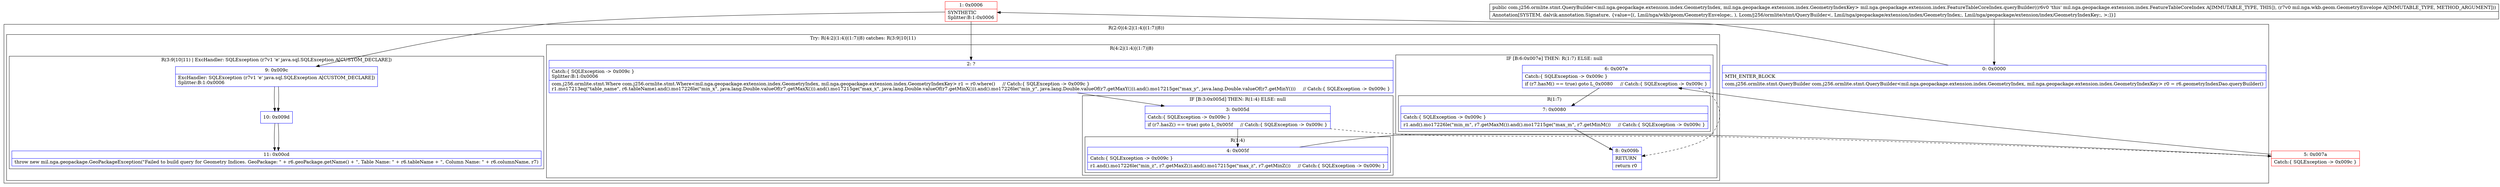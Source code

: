 digraph "CFG formil.nga.geopackage.extension.index.FeatureTableCoreIndex.queryBuilder(Lmil\/nga\/wkb\/geom\/GeometryEnvelope;)Lcom\/j256\/ormlite\/stmt\/QueryBuilder;" {
subgraph cluster_Region_1106168951 {
label = "R(2:0|(4:2|(1:4)|(1:7)|8))";
node [shape=record,color=blue];
Node_0 [shape=record,label="{0\:\ 0x0000|MTH_ENTER_BLOCK\l|com.j256.ormlite.stmt.QueryBuilder com.j256.ormlite.stmt.QueryBuilder\<mil.nga.geopackage.extension.index.GeometryIndex, mil.nga.geopackage.extension.index.GeometryIndexKey\> r0 = r6.geometryIndexDao.queryBuilder()\l}"];
subgraph cluster_TryCatchRegion_1775862164 {
label = "Try: R(4:2|(1:4)|(1:7)|8) catches: R(3:9|10|11)";
node [shape=record,color=blue];
subgraph cluster_Region_1836084916 {
label = "R(4:2|(1:4)|(1:7)|8)";
node [shape=record,color=blue];
Node_2 [shape=record,label="{2\:\ ?|Catch:\{ SQLException \-\> 0x009c \}\lSplitter:B:1:0x0006\l|com.j256.ormlite.stmt.Where com.j256.ormlite.stmt.Where\<mil.nga.geopackage.extension.index.GeometryIndex, mil.nga.geopackage.extension.index.GeometryIndexKey\> r1 = r0.where()     \/\/ Catch:\{ SQLException \-\> 0x009c \}\lr1.mo17213eq(\"table_name\", r6.tableName).and().mo17226le(\"min_x\", java.lang.Double.valueOf(r7.getMaxX())).and().mo17215ge(\"max_x\", java.lang.Double.valueOf(r7.getMinX())).and().mo17226le(\"min_y\", java.lang.Double.valueOf(r7.getMaxY())).and().mo17215ge(\"max_y\", java.lang.Double.valueOf(r7.getMinY()))     \/\/ Catch:\{ SQLException \-\> 0x009c \}\l}"];
subgraph cluster_IfRegion_1194287513 {
label = "IF [B:3:0x005d] THEN: R(1:4) ELSE: null";
node [shape=record,color=blue];
Node_3 [shape=record,label="{3\:\ 0x005d|Catch:\{ SQLException \-\> 0x009c \}\l|if (r7.hasZ() == true) goto L_0x005f     \/\/ Catch:\{ SQLException \-\> 0x009c \}\l}"];
subgraph cluster_Region_1349906763 {
label = "R(1:4)";
node [shape=record,color=blue];
Node_4 [shape=record,label="{4\:\ 0x005f|Catch:\{ SQLException \-\> 0x009c \}\l|r1.and().mo17226le(\"min_z\", r7.getMaxZ()).and().mo17215ge(\"max_z\", r7.getMinZ())     \/\/ Catch:\{ SQLException \-\> 0x009c \}\l}"];
}
}
subgraph cluster_IfRegion_15893403 {
label = "IF [B:6:0x007e] THEN: R(1:7) ELSE: null";
node [shape=record,color=blue];
Node_6 [shape=record,label="{6\:\ 0x007e|Catch:\{ SQLException \-\> 0x009c \}\l|if (r7.hasM() == true) goto L_0x0080     \/\/ Catch:\{ SQLException \-\> 0x009c \}\l}"];
subgraph cluster_Region_1818745086 {
label = "R(1:7)";
node [shape=record,color=blue];
Node_7 [shape=record,label="{7\:\ 0x0080|Catch:\{ SQLException \-\> 0x009c \}\l|r1.and().mo17226le(\"min_m\", r7.getMaxM()).and().mo17215ge(\"max_m\", r7.getMinM())     \/\/ Catch:\{ SQLException \-\> 0x009c \}\l}"];
}
}
Node_8 [shape=record,label="{8\:\ 0x009b|RETURN\l|return r0\l}"];
}
subgraph cluster_Region_239697043 {
label = "R(3:9|10|11) | ExcHandler: SQLException (r7v1 'e' java.sql.SQLException A[CUSTOM_DECLARE])\l";
node [shape=record,color=blue];
Node_9 [shape=record,label="{9\:\ 0x009c|ExcHandler: SQLException (r7v1 'e' java.sql.SQLException A[CUSTOM_DECLARE])\lSplitter:B:1:0x0006\l}"];
Node_10 [shape=record,label="{10\:\ 0x009d}"];
Node_11 [shape=record,label="{11\:\ 0x00cd|throw new mil.nga.geopackage.GeoPackageException(\"Failed to build query for Geometry Indices. GeoPackage: \" + r6.geoPackage.getName() + \", Table Name: \" + r6.tableName + \", Column Name: \" + r6.columnName, r7)\l}"];
}
}
}
subgraph cluster_Region_239697043 {
label = "R(3:9|10|11) | ExcHandler: SQLException (r7v1 'e' java.sql.SQLException A[CUSTOM_DECLARE])\l";
node [shape=record,color=blue];
Node_9 [shape=record,label="{9\:\ 0x009c|ExcHandler: SQLException (r7v1 'e' java.sql.SQLException A[CUSTOM_DECLARE])\lSplitter:B:1:0x0006\l}"];
Node_10 [shape=record,label="{10\:\ 0x009d}"];
Node_11 [shape=record,label="{11\:\ 0x00cd|throw new mil.nga.geopackage.GeoPackageException(\"Failed to build query for Geometry Indices. GeoPackage: \" + r6.geoPackage.getName() + \", Table Name: \" + r6.tableName + \", Column Name: \" + r6.columnName, r7)\l}"];
}
Node_1 [shape=record,color=red,label="{1\:\ 0x0006|SYNTHETIC\lSplitter:B:1:0x0006\l}"];
Node_5 [shape=record,color=red,label="{5\:\ 0x007a|Catch:\{ SQLException \-\> 0x009c \}\l}"];
MethodNode[shape=record,label="{public com.j256.ormlite.stmt.QueryBuilder\<mil.nga.geopackage.extension.index.GeometryIndex, mil.nga.geopackage.extension.index.GeometryIndexKey\> mil.nga.geopackage.extension.index.FeatureTableCoreIndex.queryBuilder((r6v0 'this' mil.nga.geopackage.extension.index.FeatureTableCoreIndex A[IMMUTABLE_TYPE, THIS]), (r7v0 mil.nga.wkb.geom.GeometryEnvelope A[IMMUTABLE_TYPE, METHOD_ARGUMENT]))  | Annotation[SYSTEM, dalvik.annotation.Signature, \{value=[(, Lmil\/nga\/wkb\/geom\/GeometryEnvelope;, ), Lcom\/j256\/ormlite\/stmt\/QueryBuilder\<, Lmil\/nga\/geopackage\/extension\/index\/GeometryIndex;, Lmil\/nga\/geopackage\/extension\/index\/GeometryIndexKey;, \>;]\}]\l}"];
MethodNode -> Node_0;
Node_0 -> Node_1;
Node_2 -> Node_3;
Node_3 -> Node_4;
Node_3 -> Node_5[style=dashed];
Node_4 -> Node_5;
Node_6 -> Node_7;
Node_6 -> Node_8[style=dashed];
Node_7 -> Node_8;
Node_9 -> Node_10;
Node_10 -> Node_11;
Node_9 -> Node_10;
Node_10 -> Node_11;
Node_1 -> Node_2;
Node_1 -> Node_9;
Node_5 -> Node_6;
}


